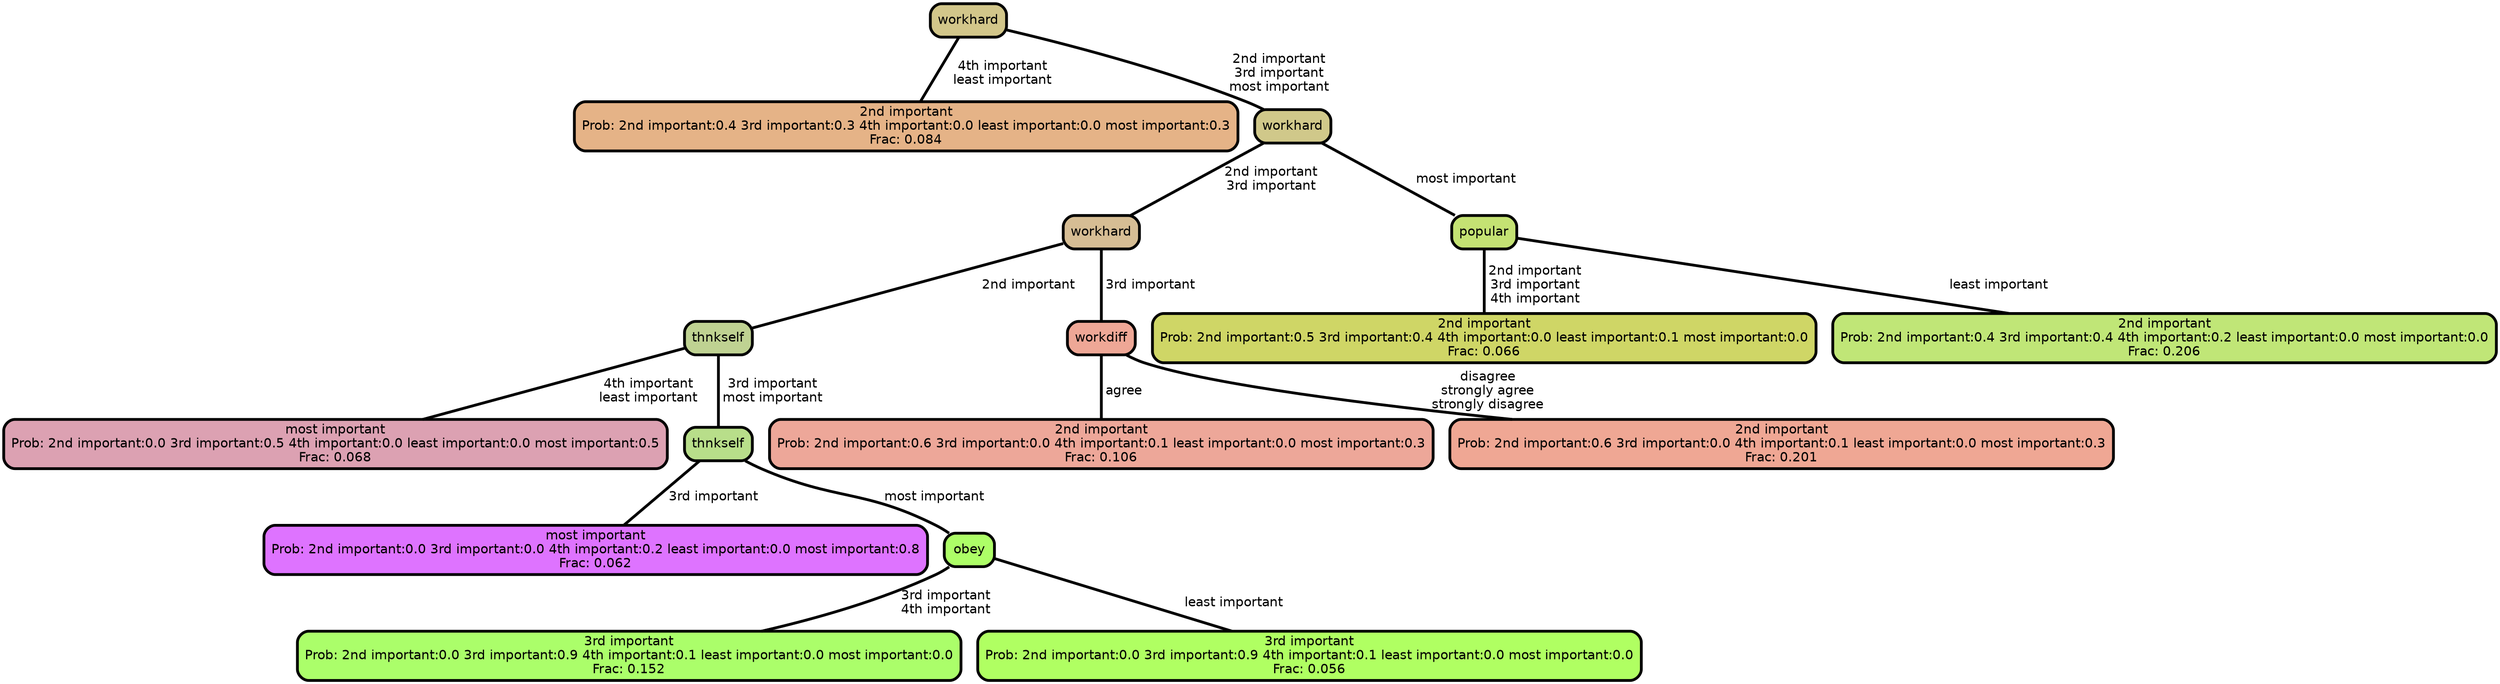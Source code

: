 graph Tree {
node [shape=box, style="filled, rounded",color="black",penwidth="3",fontcolor="black",                 fontname=helvetica] ;
graph [ranksep="0 equally", splines=straight,                 bgcolor=transparent, dpi=200] ;
edge [fontname=helvetica, color=black] ;
0 [label="2nd important
Prob: 2nd important:0.4 3rd important:0.3 4th important:0.0 least important:0.0 most important:0.3
Frac: 0.084", fillcolor="#e5b387"] ;
1 [label="workhard", fillcolor="#d2c68a"] ;
2 [label="most important
Prob: 2nd important:0.0 3rd important:0.5 4th important:0.0 least important:0.0 most important:0.5
Frac: 0.068", fillcolor="#dca1b2"] ;
3 [label="thnkself", fillcolor="#bfd292"] ;
4 [label="most important
Prob: 2nd important:0.0 3rd important:0.0 4th important:0.2 least important:0.0 most important:0.8
Frac: 0.062", fillcolor="#de73ff"] ;
5 [label="thnkself", fillcolor="#b8de8a"] ;
6 [label="3rd important
Prob: 2nd important:0.0 3rd important:0.9 4th important:0.1 least important:0.0 most important:0.0
Frac: 0.152", fillcolor="#abfe6a"] ;
7 [label="obey", fillcolor="#adfe67"] ;
8 [label="3rd important
Prob: 2nd important:0.0 3rd important:0.9 4th important:0.1 least important:0.0 most important:0.0
Frac: 0.056", fillcolor="#b0ff62"] ;
9 [label="workhard", fillcolor="#d6bd94"] ;
10 [label="2nd important
Prob: 2nd important:0.6 3rd important:0.0 4th important:0.1 least important:0.0 most important:0.3
Frac: 0.106", fillcolor="#eda799"] ;
11 [label="workdiff", fillcolor="#eea796"] ;
12 [label="2nd important
Prob: 2nd important:0.6 3rd important:0.0 4th important:0.1 least important:0.0 most important:0.3
Frac: 0.201", fillcolor="#efa794"] ;
13 [label="workhard", fillcolor="#d0c88a"] ;
14 [label="2nd important
Prob: 2nd important:0.5 3rd important:0.4 4th important:0.0 least important:0.1 most important:0.0
Frac: 0.066", fillcolor="#cfd666"] ;
15 [label="popular", fillcolor="#c4e273"] ;
16 [label="2nd important
Prob: 2nd important:0.4 3rd important:0.4 4th important:0.2 least important:0.0 most important:0.0
Frac: 0.206", fillcolor="#c0e677"] ;
1 -- 0 [label=" 4th important\n least important",penwidth=3] ;
1 -- 13 [label=" 2nd important\n 3rd important\n most important",penwidth=3] ;
3 -- 2 [label=" 4th important\n least important",penwidth=3] ;
3 -- 5 [label=" 3rd important\n most important",penwidth=3] ;
5 -- 4 [label=" 3rd important",penwidth=3] ;
5 -- 7 [label=" most important",penwidth=3] ;
7 -- 6 [label=" 3rd important\n 4th important",penwidth=3] ;
7 -- 8 [label=" least important",penwidth=3] ;
9 -- 3 [label=" 2nd important",penwidth=3] ;
9 -- 11 [label=" 3rd important",penwidth=3] ;
11 -- 10 [label=" agree",penwidth=3] ;
11 -- 12 [label=" disagree\n strongly agree\n strongly disagree",penwidth=3] ;
13 -- 9 [label=" 2nd important\n 3rd important",penwidth=3] ;
13 -- 15 [label=" most important",penwidth=3] ;
15 -- 14 [label=" 2nd important\n 3rd important\n 4th important",penwidth=3] ;
15 -- 16 [label=" least important",penwidth=3] ;
{rank = same;}}